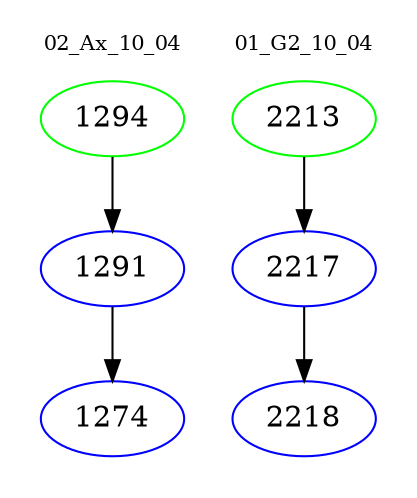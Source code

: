 digraph{
subgraph cluster_0 {
color = white
label = "02_Ax_10_04";
fontsize=10;
T0_1294 [label="1294", color="green"]
T0_1294 -> T0_1291 [color="black"]
T0_1291 [label="1291", color="blue"]
T0_1291 -> T0_1274 [color="black"]
T0_1274 [label="1274", color="blue"]
}
subgraph cluster_1 {
color = white
label = "01_G2_10_04";
fontsize=10;
T1_2213 [label="2213", color="green"]
T1_2213 -> T1_2217 [color="black"]
T1_2217 [label="2217", color="blue"]
T1_2217 -> T1_2218 [color="black"]
T1_2218 [label="2218", color="blue"]
}
}
